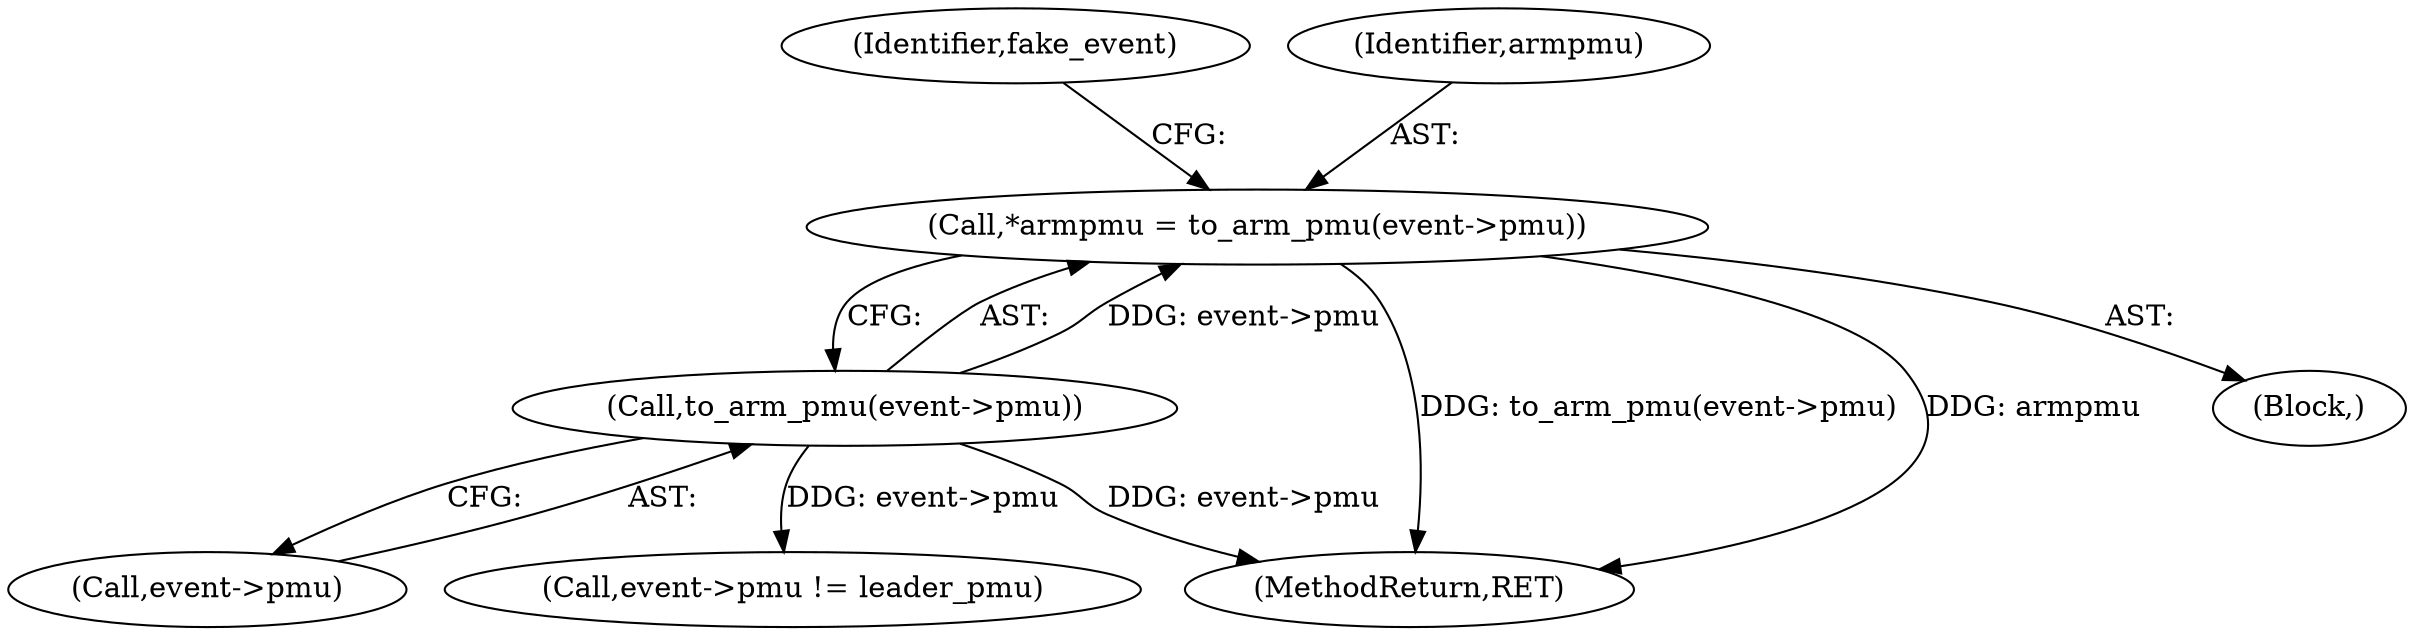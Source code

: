 digraph "0_linux_8fff105e13041e49b82f92eef034f363a6b1c071@pointer" {
"1000105" [label="(Call,*armpmu = to_arm_pmu(event->pmu))"];
"1000107" [label="(Call,to_arm_pmu(event->pmu))"];
"1000166" [label="(MethodReturn,RET)"];
"1000113" [label="(Identifier,fake_event)"];
"1000108" [label="(Call,event->pmu)"];
"1000106" [label="(Identifier,armpmu)"];
"1000103" [label="(Block,)"];
"1000105" [label="(Call,*armpmu = to_arm_pmu(event->pmu))"];
"1000132" [label="(Call,event->pmu != leader_pmu)"];
"1000107" [label="(Call,to_arm_pmu(event->pmu))"];
"1000105" -> "1000103"  [label="AST: "];
"1000105" -> "1000107"  [label="CFG: "];
"1000106" -> "1000105"  [label="AST: "];
"1000107" -> "1000105"  [label="AST: "];
"1000113" -> "1000105"  [label="CFG: "];
"1000105" -> "1000166"  [label="DDG: to_arm_pmu(event->pmu)"];
"1000105" -> "1000166"  [label="DDG: armpmu"];
"1000107" -> "1000105"  [label="DDG: event->pmu"];
"1000107" -> "1000108"  [label="CFG: "];
"1000108" -> "1000107"  [label="AST: "];
"1000107" -> "1000166"  [label="DDG: event->pmu"];
"1000107" -> "1000132"  [label="DDG: event->pmu"];
}
